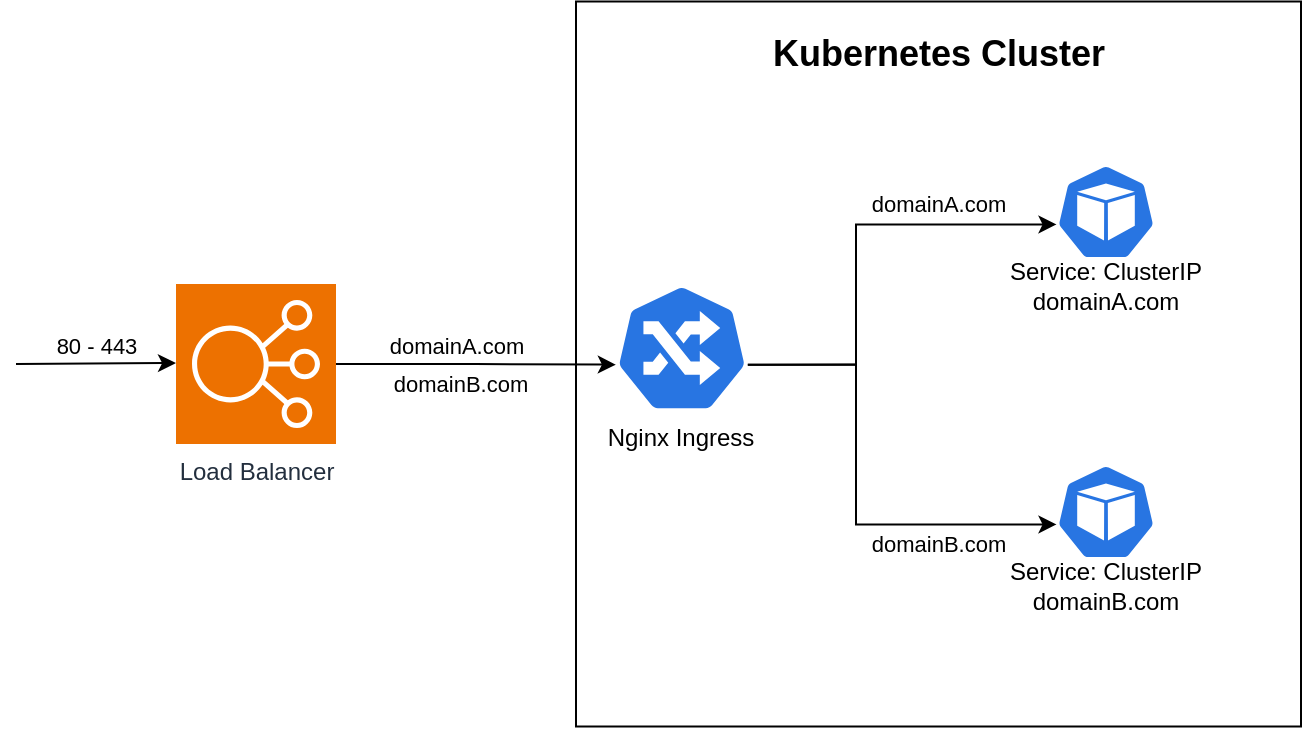 <mxfile version="24.3.1" type="google">
  <diagram name="Page-1" id="ObFOfpTm7O6dgKrlvoHp">
    <mxGraphModel grid="1" page="1" gridSize="10" guides="1" tooltips="1" connect="1" arrows="1" fold="1" pageScale="1" pageWidth="1169" pageHeight="827" math="0" shadow="0">
      <root>
        <mxCell id="0" />
        <mxCell id="1" parent="0" />
        <mxCell id="5w3UdDNuEoIuYBWSQYFJ-1" value="Load Balancer" style="sketch=0;points=[[0,0,0],[0.25,0,0],[0.5,0,0],[0.75,0,0],[1,0,0],[0,1,0],[0.25,1,0],[0.5,1,0],[0.75,1,0],[1,1,0],[0,0.25,0],[0,0.5,0],[0,0.75,0],[1,0.25,0],[1,0.5,0],[1,0.75,0]];outlineConnect=0;fontColor=#232F3E;fillColor=#ED7100;strokeColor=#ffffff;dashed=0;verticalLabelPosition=bottom;verticalAlign=top;align=center;html=1;fontSize=12;fontStyle=0;aspect=fixed;shape=mxgraph.aws4.resourceIcon;resIcon=mxgraph.aws4.elastic_load_balancing;" vertex="1" parent="1">
          <mxGeometry x="160" y="-680" width="80" height="80" as="geometry" />
        </mxCell>
        <mxCell id="5w3UdDNuEoIuYBWSQYFJ-4" value="" style="endArrow=classic;html=1;rounded=0;" edge="1" parent="1">
          <mxGeometry width="50" height="50" relative="1" as="geometry">
            <mxPoint x="80" y="-640" as="sourcePoint" />
            <mxPoint x="160" y="-640.5" as="targetPoint" />
          </mxGeometry>
        </mxCell>
        <mxCell id="5w3UdDNuEoIuYBWSQYFJ-5" value="80 - 443" style="edgeLabel;html=1;align=center;verticalAlign=middle;resizable=0;points=[];" connectable="0" vertex="1" parent="5w3UdDNuEoIuYBWSQYFJ-4">
          <mxGeometry x="0.092" relative="1" as="geometry">
            <mxPoint x="-4" y="-9" as="offset" />
          </mxGeometry>
        </mxCell>
        <mxCell id="5w3UdDNuEoIuYBWSQYFJ-13" value="" style="whiteSpace=wrap;html=1;aspect=fixed;" vertex="1" parent="1">
          <mxGeometry x="360" y="-821.25" width="362.5" height="362.5" as="geometry" />
        </mxCell>
        <mxCell id="5w3UdDNuEoIuYBWSQYFJ-10" value="domainB.com" style="edgeLabel;html=1;align=center;verticalAlign=middle;resizable=0;points=[];" connectable="0" vertex="1" parent="1">
          <mxGeometry x="320" y="-620" as="geometry">
            <mxPoint x="-18" y="-10" as="offset" />
          </mxGeometry>
        </mxCell>
        <mxCell id="5w3UdDNuEoIuYBWSQYFJ-14" value="&lt;b&gt;&lt;font style=&quot;font-size: 18px;&quot;&gt;Kubernetes Cluster&lt;/font&gt;&lt;/b&gt;" style="text;html=1;align=center;verticalAlign=middle;resizable=0;points=[];autosize=1;strokeColor=none;fillColor=none;" vertex="1" parent="1">
          <mxGeometry x="446.25" y="-815" width="190" height="40" as="geometry" />
        </mxCell>
        <mxCell id="5w3UdDNuEoIuYBWSQYFJ-16" value="" style="aspect=fixed;sketch=0;html=1;dashed=0;whitespace=wrap;fillColor=#2875E2;strokeColor=#ffffff;points=[[0.005,0.63,0],[0.1,0.2,0],[0.9,0.2,0],[0.5,0,0],[0.995,0.63,0],[0.72,0.99,0],[0.5,1,0],[0.28,0.99,0]];shape=mxgraph.kubernetes.icon2;prIcon=pod" vertex="1" parent="1">
          <mxGeometry x="600" y="-590" width="50" height="48" as="geometry" />
        </mxCell>
        <mxCell id="5w3UdDNuEoIuYBWSQYFJ-17" value="" style="aspect=fixed;sketch=0;html=1;dashed=0;whitespace=wrap;fillColor=#2875E2;strokeColor=#ffffff;points=[[0.005,0.63,0],[0.1,0.2,0],[0.9,0.2,0],[0.5,0,0],[0.995,0.63,0],[0.72,0.99,0],[0.5,1,0],[0.28,0.99,0]];shape=mxgraph.kubernetes.icon2;prIcon=ing" vertex="1" parent="1">
          <mxGeometry x="379.58" y="-680" width="66.67" height="64" as="geometry" />
        </mxCell>
        <mxCell id="5w3UdDNuEoIuYBWSQYFJ-18" style="edgeStyle=orthogonalEdgeStyle;rounded=0;orthogonalLoop=1;jettySize=auto;html=1;entryX=0.005;entryY=0.63;entryDx=0;entryDy=0;entryPerimeter=0;" edge="1" parent="1" source="5w3UdDNuEoIuYBWSQYFJ-1" target="5w3UdDNuEoIuYBWSQYFJ-17">
          <mxGeometry relative="1" as="geometry" />
        </mxCell>
        <mxCell id="5w3UdDNuEoIuYBWSQYFJ-19" value="domainA.com" style="edgeLabel;html=1;align=center;verticalAlign=middle;resizable=0;points=[];" connectable="0" vertex="1" parent="5w3UdDNuEoIuYBWSQYFJ-18">
          <mxGeometry x="-0.004" y="4" relative="1" as="geometry">
            <mxPoint x="-10" y="-6" as="offset" />
          </mxGeometry>
        </mxCell>
        <mxCell id="5w3UdDNuEoIuYBWSQYFJ-20" value="Nginx Ingress" style="text;strokeColor=none;align=center;fillColor=none;html=1;verticalAlign=middle;whiteSpace=wrap;rounded=0;" vertex="1" parent="1">
          <mxGeometry x="374.37" y="-616" width="77.09" height="26" as="geometry" />
        </mxCell>
        <mxCell id="5w3UdDNuEoIuYBWSQYFJ-15" value="" style="aspect=fixed;sketch=0;html=1;dashed=0;whitespace=wrap;fillColor=#2875E2;strokeColor=#ffffff;points=[[0.005,0.63,0],[0.1,0.2,0],[0.9,0.2,0],[0.5,0,0],[0.995,0.63,0],[0.72,0.99,0],[0.5,1,0],[0.28,0.99,0]];shape=mxgraph.kubernetes.icon2;prIcon=pod" vertex="1" parent="1">
          <mxGeometry x="600" y="-740" width="50" height="48" as="geometry" />
        </mxCell>
        <mxCell id="5w3UdDNuEoIuYBWSQYFJ-22" value="Service: ClusterIP&lt;div&gt;domainA.com&lt;/div&gt;" style="text;strokeColor=none;align=center;fillColor=none;html=1;verticalAlign=middle;whiteSpace=wrap;rounded=0;" vertex="1" parent="1">
          <mxGeometry x="573.23" y="-692" width="103.54" height="26" as="geometry" />
        </mxCell>
        <mxCell id="5w3UdDNuEoIuYBWSQYFJ-23" value="Service: ClusterIP&lt;div&gt;domainB.com&lt;/div&gt;" style="text;strokeColor=none;align=center;fillColor=none;html=1;verticalAlign=middle;whiteSpace=wrap;rounded=0;" vertex="1" parent="1">
          <mxGeometry x="573.23" y="-542" width="103.54" height="26" as="geometry" />
        </mxCell>
        <mxCell id="5w3UdDNuEoIuYBWSQYFJ-24" style="edgeStyle=orthogonalEdgeStyle;rounded=0;orthogonalLoop=1;jettySize=auto;html=1;exitX=0.995;exitY=0.63;exitDx=0;exitDy=0;exitPerimeter=0;entryX=0.005;entryY=0.63;entryDx=0;entryDy=0;entryPerimeter=0;" edge="1" parent="1" source="5w3UdDNuEoIuYBWSQYFJ-17" target="5w3UdDNuEoIuYBWSQYFJ-15">
          <mxGeometry relative="1" as="geometry">
            <Array as="points">
              <mxPoint x="500" y="-640" />
              <mxPoint x="500" y="-710" />
            </Array>
          </mxGeometry>
        </mxCell>
        <mxCell id="5w3UdDNuEoIuYBWSQYFJ-26" value="domainA.com" style="edgeLabel;html=1;align=center;verticalAlign=middle;resizable=0;points=[];" connectable="0" vertex="1" parent="5w3UdDNuEoIuYBWSQYFJ-24">
          <mxGeometry x="0.31" y="-3" relative="1" as="geometry">
            <mxPoint x="18" y="-13" as="offset" />
          </mxGeometry>
        </mxCell>
        <mxCell id="5w3UdDNuEoIuYBWSQYFJ-25" style="edgeStyle=orthogonalEdgeStyle;rounded=0;orthogonalLoop=1;jettySize=auto;html=1;exitX=0.995;exitY=0.63;exitDx=0;exitDy=0;exitPerimeter=0;entryX=0.005;entryY=0.63;entryDx=0;entryDy=0;entryPerimeter=0;" edge="1" parent="1" source="5w3UdDNuEoIuYBWSQYFJ-17" target="5w3UdDNuEoIuYBWSQYFJ-16">
          <mxGeometry relative="1" as="geometry">
            <Array as="points">
              <mxPoint x="500" y="-640" />
              <mxPoint x="500" y="-560" />
            </Array>
          </mxGeometry>
        </mxCell>
        <mxCell id="5w3UdDNuEoIuYBWSQYFJ-27" value="domainB.com" style="edgeLabel;html=1;align=center;verticalAlign=middle;resizable=0;points=[];" connectable="0" vertex="1" parent="1">
          <mxGeometry x="541.245" y="-550.001" as="geometry" />
        </mxCell>
      </root>
    </mxGraphModel>
  </diagram>
</mxfile>

